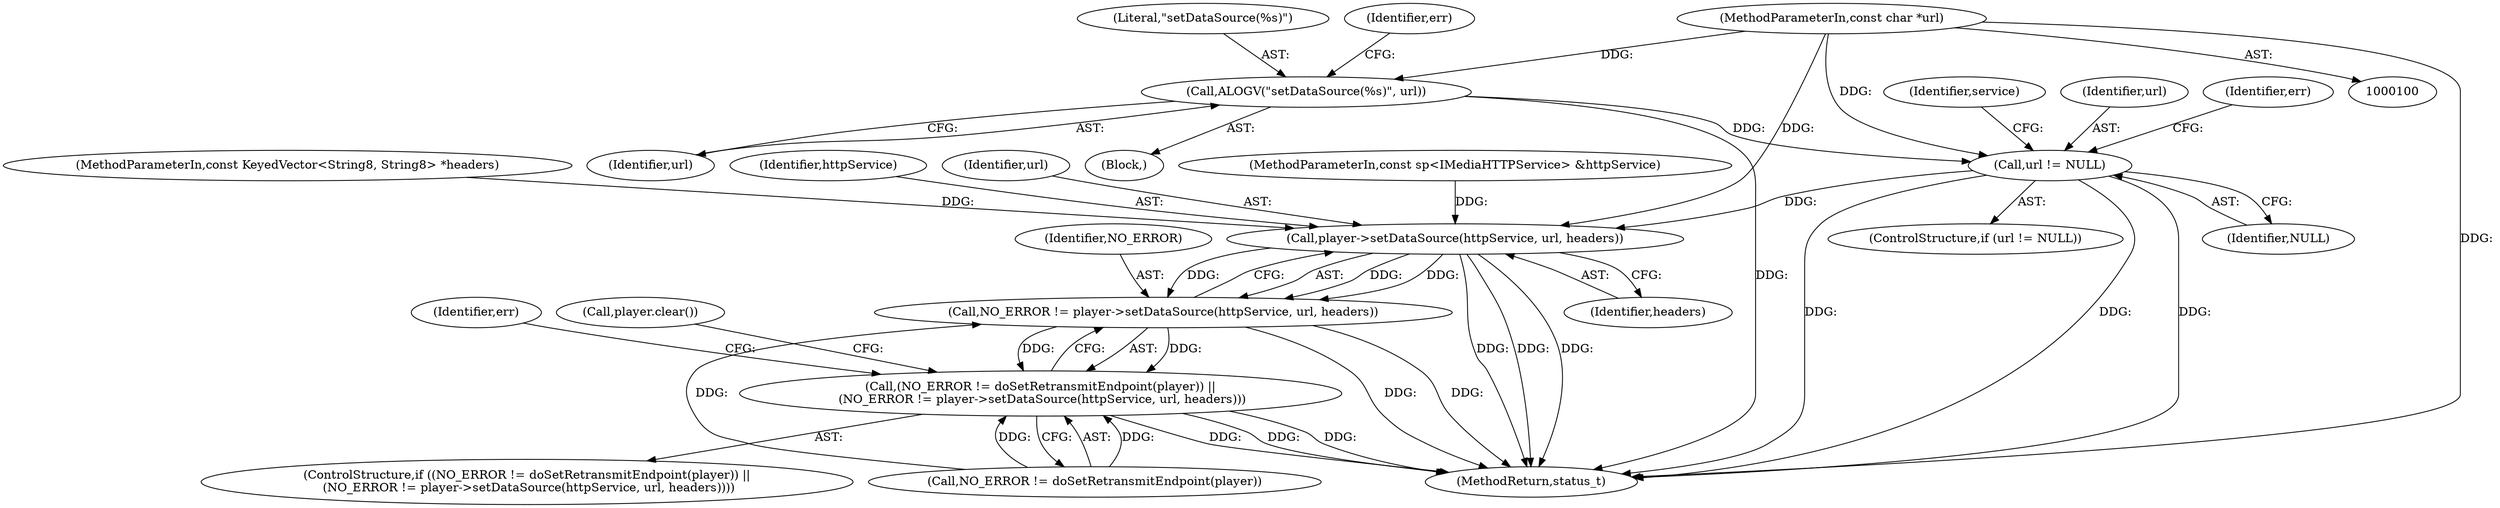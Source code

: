 digraph "0_Android_42a25c46b844518ff0d0b920c20c519e1417be69@pointer" {
"1000113" [label="(Call,url != NULL)"];
"1000105" [label="(Call,ALOGV(\"setDataSource(%s)\", url))"];
"1000102" [label="(MethodParameterIn,const char *url)"];
"1000132" [label="(Call,player->setDataSource(httpService, url, headers))"];
"1000130" [label="(Call,NO_ERROR != player->setDataSource(httpService, url, headers))"];
"1000125" [label="(Call,(NO_ERROR != doSetRetransmitEndpoint(player)) ||\n (NO_ERROR != player->setDataSource(httpService, url, headers)))"];
"1000101" [label="(MethodParameterIn,const sp<IMediaHTTPService> &httpService)"];
"1000105" [label="(Call,ALOGV(\"setDataSource(%s)\", url))"];
"1000110" [label="(Identifier,err)"];
"1000103" [label="(MethodParameterIn,const KeyedVector<String8, String8> *headers)"];
"1000115" [label="(Identifier,NULL)"];
"1000135" [label="(Identifier,headers)"];
"1000113" [label="(Call,url != NULL)"];
"1000106" [label="(Literal,\"setDataSource(%s)\")"];
"1000112" [label="(ControlStructure,if (url != NULL))"];
"1000131" [label="(Identifier,NO_ERROR)"];
"1000133" [label="(Identifier,httpService)"];
"1000107" [label="(Identifier,url)"];
"1000134" [label="(Identifier,url)"];
"1000104" [label="(Block,)"];
"1000126" [label="(Call,NO_ERROR != doSetRetransmitEndpoint(player))"];
"1000102" [label="(MethodParameterIn,const char *url)"];
"1000132" [label="(Call,player->setDataSource(httpService, url, headers))"];
"1000125" [label="(Call,(NO_ERROR != doSetRetransmitEndpoint(player)) ||\n (NO_ERROR != player->setDataSource(httpService, url, headers)))"];
"1000139" [label="(Identifier,err)"];
"1000120" [label="(Identifier,service)"];
"1000137" [label="(Call,player.clear())"];
"1000114" [label="(Identifier,url)"];
"1000130" [label="(Call,NO_ERROR != player->setDataSource(httpService, url, headers))"];
"1000143" [label="(Identifier,err)"];
"1000124" [label="(ControlStructure,if ((NO_ERROR != doSetRetransmitEndpoint(player)) ||\n (NO_ERROR != player->setDataSource(httpService, url, headers))))"];
"1000144" [label="(MethodReturn,status_t)"];
"1000113" -> "1000112"  [label="AST: "];
"1000113" -> "1000115"  [label="CFG: "];
"1000114" -> "1000113"  [label="AST: "];
"1000115" -> "1000113"  [label="AST: "];
"1000120" -> "1000113"  [label="CFG: "];
"1000143" -> "1000113"  [label="CFG: "];
"1000113" -> "1000144"  [label="DDG: "];
"1000113" -> "1000144"  [label="DDG: "];
"1000113" -> "1000144"  [label="DDG: "];
"1000105" -> "1000113"  [label="DDG: "];
"1000102" -> "1000113"  [label="DDG: "];
"1000113" -> "1000132"  [label="DDG: "];
"1000105" -> "1000104"  [label="AST: "];
"1000105" -> "1000107"  [label="CFG: "];
"1000106" -> "1000105"  [label="AST: "];
"1000107" -> "1000105"  [label="AST: "];
"1000110" -> "1000105"  [label="CFG: "];
"1000105" -> "1000144"  [label="DDG: "];
"1000102" -> "1000105"  [label="DDG: "];
"1000102" -> "1000100"  [label="AST: "];
"1000102" -> "1000144"  [label="DDG: "];
"1000102" -> "1000132"  [label="DDG: "];
"1000132" -> "1000130"  [label="AST: "];
"1000132" -> "1000135"  [label="CFG: "];
"1000133" -> "1000132"  [label="AST: "];
"1000134" -> "1000132"  [label="AST: "];
"1000135" -> "1000132"  [label="AST: "];
"1000130" -> "1000132"  [label="CFG: "];
"1000132" -> "1000144"  [label="DDG: "];
"1000132" -> "1000144"  [label="DDG: "];
"1000132" -> "1000144"  [label="DDG: "];
"1000132" -> "1000130"  [label="DDG: "];
"1000132" -> "1000130"  [label="DDG: "];
"1000132" -> "1000130"  [label="DDG: "];
"1000101" -> "1000132"  [label="DDG: "];
"1000103" -> "1000132"  [label="DDG: "];
"1000130" -> "1000125"  [label="AST: "];
"1000131" -> "1000130"  [label="AST: "];
"1000125" -> "1000130"  [label="CFG: "];
"1000130" -> "1000144"  [label="DDG: "];
"1000130" -> "1000144"  [label="DDG: "];
"1000130" -> "1000125"  [label="DDG: "];
"1000130" -> "1000125"  [label="DDG: "];
"1000126" -> "1000130"  [label="DDG: "];
"1000125" -> "1000124"  [label="AST: "];
"1000125" -> "1000126"  [label="CFG: "];
"1000126" -> "1000125"  [label="AST: "];
"1000137" -> "1000125"  [label="CFG: "];
"1000139" -> "1000125"  [label="CFG: "];
"1000125" -> "1000144"  [label="DDG: "];
"1000125" -> "1000144"  [label="DDG: "];
"1000125" -> "1000144"  [label="DDG: "];
"1000126" -> "1000125"  [label="DDG: "];
"1000126" -> "1000125"  [label="DDG: "];
}
